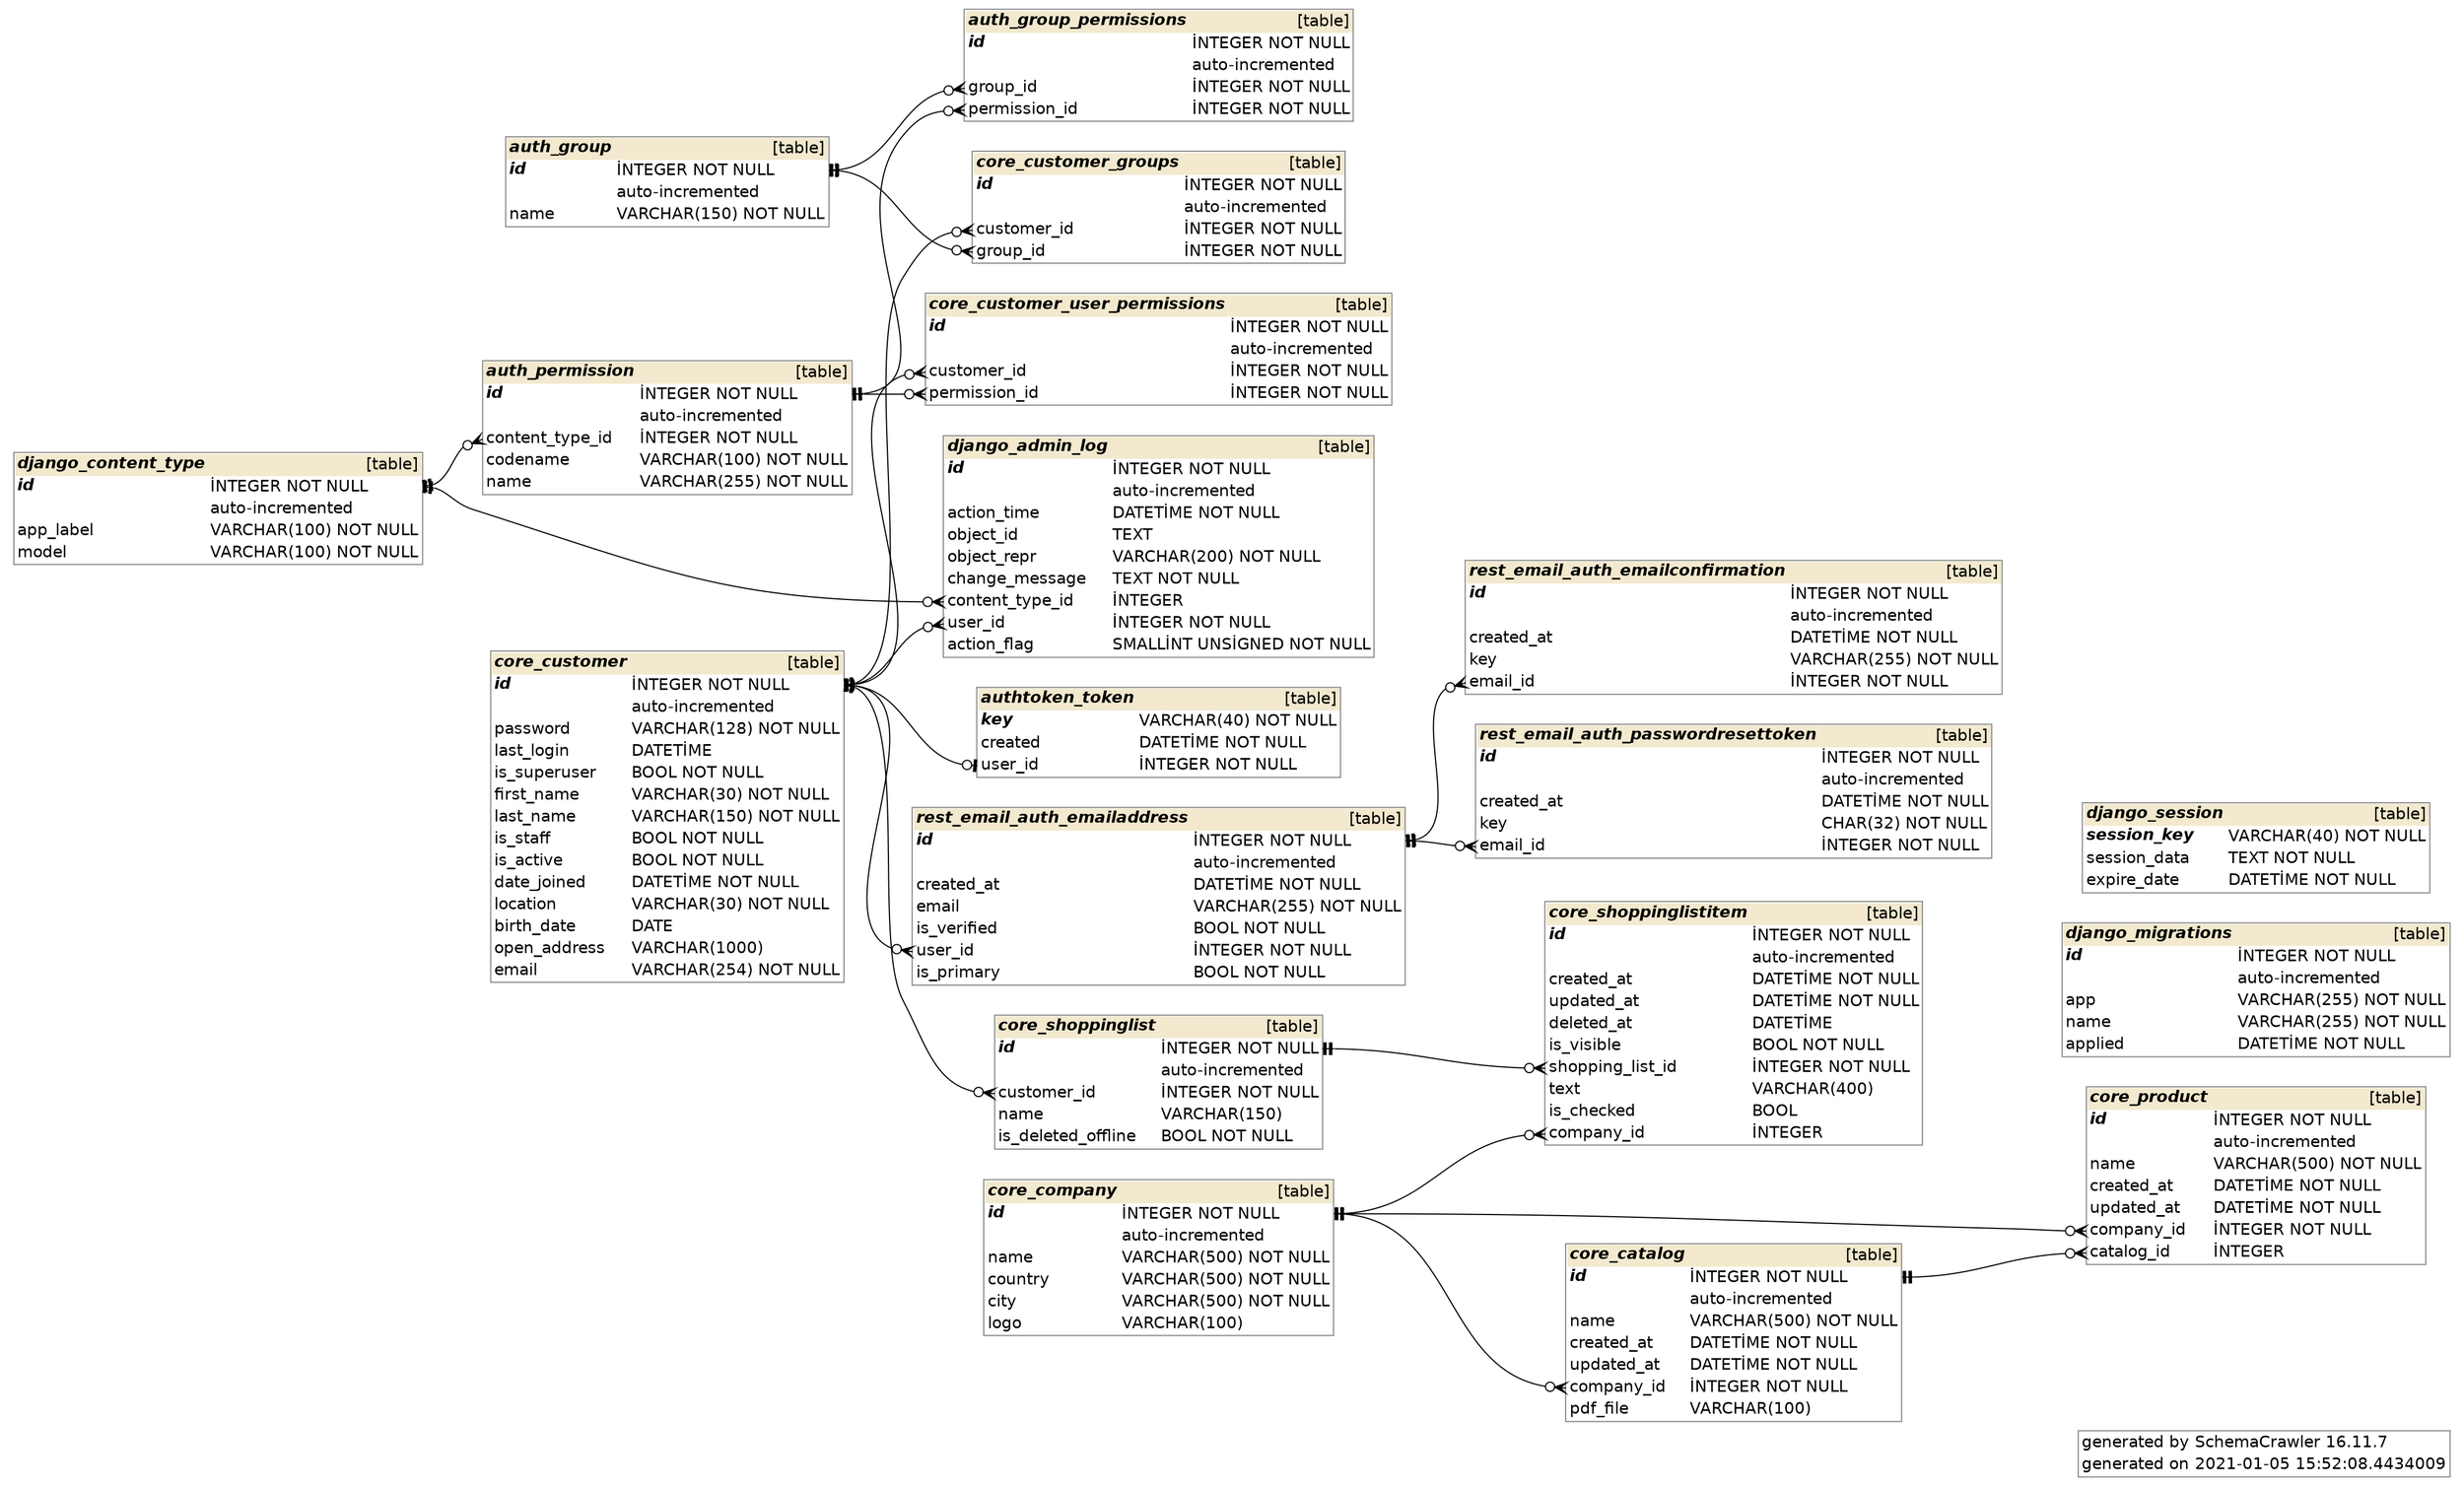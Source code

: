 digraph "SchemaCrawler_Diagram" {

  graph [
    fontname="Helvetica"
    labeljust="r"
    rankdir="RL"

  ];
  
  node [
    fontname="Helvetica"
    shape="none"

  ];
  
  edge [
    fontname="Helvetica"

  ];


  /* Title Block -=-=-=-=-=-=-=-=-=-=-=-=-=- */
  graph [ 
    label=<
      <table border="1" cellborder="0" cellspacing="0" color="#888888">
	<tr>
		<td align='right'>generated by</td>
		<td align='left'>SchemaCrawler 16.11.7</td>
	</tr>
	<tr>
		<td align='right'>generated on</td>
		<td align='left'>2021-01-05 15:52:08.4434009</td>
	</tr>
      </table>
    >
  ];

  /* auth_group -=-=-=-=-=-=-=-=-=-=-=-=-=- */
  "auth_group_8aa8cd87" [
    label=<
      <table border="1" cellborder="0" cellspacing="0" color="#888888">
	<tr>
		<td colspan='2' bgcolor='#F2E9CE' align='left'><b><i>auth_group</i></b></td>
		<td bgcolor='#F2E9CE' align='right'>[table]</td>
	</tr>
	<tr>
		<td port='id_ca70f074.start' align='left'><b><i>id</i></b></td>
		<td align='left'> </td>
		<td port='id_ca70f074.end' align='left'>İNTEGER NOT NULL</td>
	</tr>
	<tr>
		<td align='left'></td>
		<td align='left'> </td>
		<td align='left'>auto-incremented</td>
	</tr>
	<tr>
		<td port='name_caa45de4.start' align='left'>name</td>
		<td align='left'> </td>
		<td port='name_caa45de4.end' align='left'>VARCHAR(150) NOT NULL</td>
	</tr>
      </table>
    >
  ];

  "auth_group_permissions_bee3a44c":"group_id_3bbf5c0f.start":w -> "auth_group_8aa8cd87":"id_ca70f074.end":e [label=<> style="solid" dir="both" arrowhead="teetee" arrowtail="crowodot"];
  "core_customer_groups_1887bd14":"group_id_169e5c47.start":w -> "auth_group_8aa8cd87":"id_ca70f074.end":e [label=<> style="solid" dir="both" arrowhead="teetee" arrowtail="crowodot"];


  /* auth_group_permissions -=-=-=-=-=-=-=-=-=-=-=-=-=- */
  "auth_group_permissions_bee3a44c" [
    label=<
      <table border="1" cellborder="0" cellspacing="0" color="#888888">
	<tr>
		<td colspan='2' bgcolor='#F2E9CE' align='left'><b><i>auth_group_permissions</i></b></td>
		<td bgcolor='#F2E9CE' align='right'>[table]</td>
	</tr>
	<tr>
		<td port='id_1d90f24f.start' align='left'><b><i>id</i></b></td>
		<td align='left'> </td>
		<td port='id_1d90f24f.end' align='left'>İNTEGER NOT NULL</td>
	</tr>
	<tr>
		<td align='left'></td>
		<td align='left'> </td>
		<td align='left'>auto-incremented</td>
	</tr>
	<tr>
		<td port='group_id_3bbf5c0f.start' align='left'>group_id</td>
		<td align='left'> </td>
		<td port='group_id_3bbf5c0f.end' align='left'>İNTEGER NOT NULL</td>
	</tr>
	<tr>
		<td port='permission_id_c8388abf.start' align='left'>permission_id</td>
		<td align='left'> </td>
		<td port='permission_id_c8388abf.end' align='left'>İNTEGER NOT NULL</td>
	</tr>
      </table>
    >
  ];



  /* auth_permission -=-=-=-=-=-=-=-=-=-=-=-=-=- */
  "auth_permission_9c0f1925" [
    label=<
      <table border="1" cellborder="0" cellspacing="0" color="#888888">
	<tr>
		<td colspan='2' bgcolor='#F2E9CE' align='left'><b><i>auth_permission</i></b></td>
		<td bgcolor='#F2E9CE' align='right'>[table]</td>
	</tr>
	<tr>
		<td port='id_e5d41896.start' align='left'><b><i>id</i></b></td>
		<td align='left'> </td>
		<td port='id_e5d41896.end' align='left'>İNTEGER NOT NULL</td>
	</tr>
	<tr>
		<td align='left'></td>
		<td align='left'> </td>
		<td align='left'>auto-incremented</td>
	</tr>
	<tr>
		<td port='content_type_id_cc263df5.start' align='left'>content_type_id</td>
		<td align='left'> </td>
		<td port='content_type_id_cc263df5.end' align='left'>İNTEGER NOT NULL</td>
	</tr>
	<tr>
		<td port='codename_b2237573.start' align='left'>codename</td>
		<td align='left'> </td>
		<td port='codename_b2237573.end' align='left'>VARCHAR(100) NOT NULL</td>
	</tr>
	<tr>
		<td port='name_e6078606.start' align='left'>name</td>
		<td align='left'> </td>
		<td port='name_e6078606.end' align='left'>VARCHAR(255) NOT NULL</td>
	</tr>
      </table>
    >
  ];

  "auth_group_permissions_bee3a44c":"permission_id_c8388abf.start":w -> "auth_permission_9c0f1925":"id_e5d41896.end":e [label=<> style="solid" dir="both" arrowhead="teetee" arrowtail="crowodot"];
  "core_customer_user_permissions_e36d6410":"permission_id_34e6c37b.start":w -> "auth_permission_9c0f1925":"id_e5d41896.end":e [label=<> style="solid" dir="both" arrowhead="teetee" arrowtail="crowodot"];


  /* authtoken_token -=-=-=-=-=-=-=-=-=-=-=-=-=- */
  "authtoken_token_3595b5ea" [
    label=<
      <table border="1" cellborder="0" cellspacing="0" color="#888888">
	<tr>
		<td colspan='2' bgcolor='#F2E9CE' align='left'><b><i>authtoken_token</i></b></td>
		<td bgcolor='#F2E9CE' align='right'>[table]</td>
	</tr>
	<tr>
		<td port='key_7d22a5b5.start' align='left'><b><i>key</i></b></td>
		<td align='left'> </td>
		<td port='key_7d22a5b5.end' align='left'>VARCHAR(40) NOT NULL</td>
	</tr>
	<tr>
		<td port='created_ba6f863e.start' align='left'>created</td>
		<td align='left'> </td>
		<td port='created_ba6f863e.end' align='left'>DATETİME NOT NULL</td>
	</tr>
	<tr>
		<td port='user_id_745bf565.start' align='left'>user_id</td>
		<td align='left'> </td>
		<td port='user_id_745bf565.end' align='left'>İNTEGER NOT NULL</td>
	</tr>
      </table>
    >
  ];



  /* core_catalog -=-=-=-=-=-=-=-=-=-=-=-=-=- */
  "core_catalog_7e401bd8" [
    label=<
      <table border="1" cellborder="0" cellspacing="0" color="#888888">
	<tr>
		<td colspan='2' bgcolor='#F2E9CE' align='left'><b><i>core_catalog</i></b></td>
		<td bgcolor='#F2E9CE' align='right'>[table]</td>
	</tr>
	<tr>
		<td port='id_49c36c43.start' align='left'><b><i>id</i></b></td>
		<td align='left'> </td>
		<td port='id_49c36c43.end' align='left'>İNTEGER NOT NULL</td>
	</tr>
	<tr>
		<td align='left'></td>
		<td align='left'> </td>
		<td align='left'>auto-incremented</td>
	</tr>
	<tr>
		<td port='name_49f6d9b3.start' align='left'>name</td>
		<td align='left'> </td>
		<td port='name_49f6d9b3.end' align='left'>VARCHAR(500) NOT NULL</td>
	</tr>
	<tr>
		<td port='created_at_9b670812.start' align='left'>created_at</td>
		<td align='left'> </td>
		<td port='created_at_9b670812.end' align='left'>DATETİME NOT NULL</td>
	</tr>
	<tr>
		<td port='updated_at_3826f15f.start' align='left'>updated_at</td>
		<td align='left'> </td>
		<td port='updated_at_3826f15f.end' align='left'>DATETİME NOT NULL</td>
	</tr>
	<tr>
		<td port='company_id_173ce745.start' align='left'>company_id</td>
		<td align='left'> </td>
		<td port='company_id_173ce745.end' align='left'>İNTEGER NOT NULL</td>
	</tr>
	<tr>
		<td port='pdf_file_19af23d1.start' align='left'>pdf_file</td>
		<td align='left'> </td>
		<td port='pdf_file_19af23d1.end' align='left'>VARCHAR(100)</td>
	</tr>
      </table>
    >
  ];

  "core_product_4aae88ae":"catalog_id_8d53fc13.start":w -> "core_catalog_7e401bd8":"id_49c36c43.end":e [label=<> style="solid" dir="both" arrowhead="teetee" arrowtail="crowodot"];


  /* core_company -=-=-=-=-=-=-=-=-=-=-=-=-=- */
  "core_company_95c7f83c" [
    label=<
      <table border="1" cellborder="0" cellspacing="0" color="#888888">
	<tr>
		<td colspan='2' bgcolor='#F2E9CE' align='left'><b><i>core_company</i></b></td>
		<td bgcolor='#F2E9CE' align='right'>[table]</td>
	</tr>
	<tr>
		<td port='id_23371c5f.start' align='left'><b><i>id</i></b></td>
		<td align='left'> </td>
		<td port='id_23371c5f.end' align='left'>İNTEGER NOT NULL</td>
	</tr>
	<tr>
		<td align='left'></td>
		<td align='left'> </td>
		<td align='left'>auto-incremented</td>
	</tr>
	<tr>
		<td port='name_236a89cf.start' align='left'>name</td>
		<td align='left'> </td>
		<td port='name_236a89cf.end' align='left'>VARCHAR(500) NOT NULL</td>
	</tr>
	<tr>
		<td port='country_5c4e66da.start' align='left'>country</td>
		<td align='left'> </td>
		<td port='country_5c4e66da.end' align='left'>VARCHAR(500) NOT NULL</td>
	</tr>
	<tr>
		<td port='city_2365a8af.start' align='left'>city</td>
		<td align='left'> </td>
		<td port='city_2365a8af.end' align='left'>VARCHAR(500) NOT NULL</td>
	</tr>
	<tr>
		<td port='logo_2369d4ef.start' align='left'>logo</td>
		<td align='left'> </td>
		<td port='logo_2369d4ef.end' align='left'>VARCHAR(100)</td>
	</tr>
      </table>
    >
  ];

  "core_catalog_7e401bd8":"company_id_173ce745.start":w -> "core_company_95c7f83c":"id_23371c5f.end":e [label=<> style="solid" dir="both" arrowhead="teetee" arrowtail="crowodot"];
  "core_product_4aae88ae":"company_id_d89c152f.start":w -> "core_company_95c7f83c":"id_23371c5f.end":e [label=<> style="solid" dir="both" arrowhead="teetee" arrowtail="crowodot"];
  "core_shoppinglistitem_ddcd2f18":"company_id_a9523c05.start":w -> "core_company_95c7f83c":"id_23371c5f.end":e [label=<> style="solid" dir="both" arrowhead="teetee" arrowtail="crowodot"];


  /* core_customer -=-=-=-=-=-=-=-=-=-=-=-=-=- */
  "core_customer_6b0a98dd" [
    label=<
      <table border="1" cellborder="0" cellspacing="0" color="#888888">
	<tr>
		<td colspan='2' bgcolor='#F2E9CE' align='left'><b><i>core_customer</i></b></td>
		<td bgcolor='#F2E9CE' align='right'>[table]</td>
	</tr>
	<tr>
		<td port='id_f6488fde.start' align='left'><b><i>id</i></b></td>
		<td align='left'> </td>
		<td port='id_f6488fde.end' align='left'>İNTEGER NOT NULL</td>
	</tr>
	<tr>
		<td align='left'></td>
		<td align='left'> </td>
		<td align='left'>auto-incremented</td>
	</tr>
	<tr>
		<td port='password_3ed23d5e.start' align='left'>password</td>
		<td align='left'> </td>
		<td port='password_3ed23d5e.end' align='left'>VARCHAR(128) NOT NULL</td>
	</tr>
	<tr>
		<td port='last_login_7dee9f43.start' align='left'>last_login</td>
		<td align='left'> </td>
		<td port='last_login_7dee9f43.end' align='left'>DATETİME</td>
	</tr>
	<tr>
		<td port='is_superuser_945ac3b4.start' align='left'>is_superuser</td>
		<td align='left'> </td>
		<td port='is_superuser_945ac3b4.end' align='left'>BOOL NOT NULL</td>
	</tr>
	<tr>
		<td port='first_name_ecb0117d.start' align='left'>first_name</td>
		<td align='left'> </td>
		<td port='first_name_ecb0117d.end' align='left'>VARCHAR(30) NOT NULL</td>
	</tr>
	<tr>
		<td port='last_name_6e465157.start' align='left'>last_name</td>
		<td align='left'> </td>
		<td port='last_name_6e465157.end' align='left'>VARCHAR(150) NOT NULL</td>
	</tr>
	<tr>
		<td port='is_staff_fdb7ae4e.start' align='left'>is_staff</td>
		<td align='left'> </td>
		<td port='is_staff_fdb7ae4e.end' align='left'>BOOL NOT NULL</td>
	</tr>
	<tr>
		<td port='is_active_bd20ae7e.start' align='left'>is_active</td>
		<td align='left'> </td>
		<td port='is_active_bd20ae7e.end' align='left'>BOOL NOT NULL</td>
	</tr>
	<tr>
		<td port='date_joined_36ea77bd.start' align='left'>date_joined</td>
		<td align='left'> </td>
		<td port='date_joined_36ea77bd.end' align='left'>DATETİME NOT NULL</td>
	</tr>
	<tr>
		<td port='location_67982278.start' align='left'>location</td>
		<td align='left'> </td>
		<td port='location_67982278.end' align='left'>VARCHAR(30) NOT NULL</td>
	</tr>
	<tr>
		<td port='birth_date_3bf1d5f1.start' align='left'>birth_date</td>
		<td align='left'> </td>
		<td port='birth_date_3bf1d5f1.end' align='left'>DATE</td>
	</tr>
	<tr>
		<td port='open_address_cee601c2.start' align='left'>open_address</td>
		<td align='left'> </td>
		<td port='open_address_cee601c2.end' align='left'>VARCHAR(1000)</td>
	</tr>
	<tr>
		<td port='email_fc0ace5f.start' align='left'>email</td>
		<td align='left'> </td>
		<td port='email_fc0ace5f.end' align='left'>VARCHAR(254) NOT NULL</td>
	</tr>
      </table>
    >
  ];

  "authtoken_token_3595b5ea":"user_id_745bf565.start":w -> "core_customer_6b0a98dd":"id_f6488fde.end":e [label=<> style="solid" dir="both" arrowhead="teetee" arrowtail="teeodot"];
  "core_customer_groups_1887bd14":"customer_id_8ed06288.start":w -> "core_customer_6b0a98dd":"id_f6488fde.end":e [label=<> style="solid" dir="both" arrowhead="teetee" arrowtail="crowodot"];
  "core_customer_user_permissions_e36d6410":"customer_id_209f9b0c.start":w -> "core_customer_6b0a98dd":"id_f6488fde.end":e [label=<> style="solid" dir="both" arrowhead="teetee" arrowtail="crowodot"];
  "core_shoppinglist_44c97705":"customer_id_eac5e6b7.start":w -> "core_customer_6b0a98dd":"id_f6488fde.end":e [label=<> style="solid" dir="both" arrowhead="teetee" arrowtail="crowodot"];
  "django_admin_log_b361eacf":"user_id_b0165d20.start":w -> "core_customer_6b0a98dd":"id_f6488fde.end":e [label=<> style="solid" dir="both" arrowhead="teetee" arrowtail="crowodot"];
  "rest_email_auth_emailaddress_2423e520":"user_id_5793acef.start":w -> "core_customer_6b0a98dd":"id_f6488fde.end":e [label=<> style="solid" dir="both" arrowhead="teetee" arrowtail="crowodot"];


  /* core_customer_groups -=-=-=-=-=-=-=-=-=-=-=-=-=- */
  "core_customer_groups_1887bd14" [
    label=<
      <table border="1" cellborder="0" cellspacing="0" color="#888888">
	<tr>
		<td colspan='2' bgcolor='#F2E9CE' align='left'><b><i>core_customer_groups</i></b></td>
		<td bgcolor='#F2E9CE' align='right'>[table]</td>
	</tr>
	<tr>
		<td port='id_f86ff287.start' align='left'><b><i>id</i></b></td>
		<td align='left'> </td>
		<td port='id_f86ff287.end' align='left'>İNTEGER NOT NULL</td>
	</tr>
	<tr>
		<td align='left'></td>
		<td align='left'> </td>
		<td align='left'>auto-incremented</td>
	</tr>
	<tr>
		<td port='customer_id_8ed06288.start' align='left'>customer_id</td>
		<td align='left'> </td>
		<td port='customer_id_8ed06288.end' align='left'>İNTEGER NOT NULL</td>
	</tr>
	<tr>
		<td port='group_id_169e5c47.start' align='left'>group_id</td>
		<td align='left'> </td>
		<td port='group_id_169e5c47.end' align='left'>İNTEGER NOT NULL</td>
	</tr>
      </table>
    >
  ];



  /* core_customer_user_permissions -=-=-=-=-=-=-=-=-=-=-=-=-=- */
  "core_customer_user_permissions_e36d6410" [
    label=<
      <table border="1" cellborder="0" cellspacing="0" color="#888888">
	<tr>
		<td colspan='2' bgcolor='#F2E9CE' align='left'><b><i>core_customer_user_permissions</i></b></td>
		<td bgcolor='#F2E9CE' align='right'>[table]</td>
	</tr>
	<tr>
		<td port='id_8a3f2b0b.start' align='left'><b><i>id</i></b></td>
		<td align='left'> </td>
		<td port='id_8a3f2b0b.end' align='left'>İNTEGER NOT NULL</td>
	</tr>
	<tr>
		<td align='left'></td>
		<td align='left'> </td>
		<td align='left'>auto-incremented</td>
	</tr>
	<tr>
		<td port='customer_id_209f9b0c.start' align='left'>customer_id</td>
		<td align='left'> </td>
		<td port='customer_id_209f9b0c.end' align='left'>İNTEGER NOT NULL</td>
	</tr>
	<tr>
		<td port='permission_id_34e6c37b.start' align='left'>permission_id</td>
		<td align='left'> </td>
		<td port='permission_id_34e6c37b.end' align='left'>İNTEGER NOT NULL</td>
	</tr>
      </table>
    >
  ];



  /* core_product -=-=-=-=-=-=-=-=-=-=-=-=-=- */
  "core_product_4aae88ae" [
    label=<
      <table border="1" cellborder="0" cellspacing="0" color="#888888">
	<tr>
		<td colspan='2' bgcolor='#F2E9CE' align='left'><b><i>core_product</i></b></td>
		<td bgcolor='#F2E9CE' align='right'>[table]</td>
	</tr>
	<tr>
		<td port='id_b229a2d.start' align='left'><b><i>id</i></b></td>
		<td align='left'> </td>
		<td port='id_b229a2d.end' align='left'>İNTEGER NOT NULL</td>
	</tr>
	<tr>
		<td align='left'></td>
		<td align='left'> </td>
		<td align='left'>auto-incremented</td>
	</tr>
	<tr>
		<td port='name_b56079d.start' align='left'>name</td>
		<td align='left'> </td>
		<td port='name_b56079d.end' align='left'>VARCHAR(500) NOT NULL</td>
	</tr>
	<tr>
		<td port='created_at_5cc635fc.start' align='left'>created_at</td>
		<td align='left'> </td>
		<td port='created_at_5cc635fc.end' align='left'>DATETİME NOT NULL</td>
	</tr>
	<tr>
		<td port='updated_at_f9861f49.start' align='left'>updated_at</td>
		<td align='left'> </td>
		<td port='updated_at_f9861f49.end' align='left'>DATETİME NOT NULL</td>
	</tr>
	<tr>
		<td port='company_id_d89c152f.start' align='left'>company_id</td>
		<td align='left'> </td>
		<td port='company_id_d89c152f.end' align='left'>İNTEGER NOT NULL</td>
	</tr>
	<tr>
		<td port='catalog_id_8d53fc13.start' align='left'>catalog_id</td>
		<td align='left'> </td>
		<td port='catalog_id_8d53fc13.end' align='left'>İNTEGER</td>
	</tr>
      </table>
    >
  ];



  /* core_shoppinglist -=-=-=-=-=-=-=-=-=-=-=-=-=- */
  "core_shoppinglist_44c97705" [
    label=<
      <table border="1" cellborder="0" cellspacing="0" color="#888888">
	<tr>
		<td colspan='2' bgcolor='#F2E9CE' align='left'><b><i>core_shoppinglist</i></b></td>
		<td bgcolor='#F2E9CE' align='right'>[table]</td>
	</tr>
	<tr>
		<td port='id_546576b6.start' align='left'><b><i>id</i></b></td>
		<td align='left'> </td>
		<td port='id_546576b6.end' align='left'>İNTEGER NOT NULL</td>
	</tr>
	<tr>
		<td align='left'></td>
		<td align='left'> </td>
		<td align='left'>auto-incremented</td>
	</tr>
	<tr>
		<td port='customer_id_eac5e6b7.start' align='left'>customer_id</td>
		<td align='left'> </td>
		<td port='customer_id_eac5e6b7.end' align='left'>İNTEGER NOT NULL</td>
	</tr>
	<tr>
		<td port='name_5498e426.start' align='left'>name</td>
		<td align='left'> </td>
		<td port='name_5498e426.end' align='left'>VARCHAR(150)</td>
	</tr>
	<tr>
		<td port='is_deleted_offline_b7d5f443.start' align='left'>is_deleted_offline</td>
		<td align='left'> </td>
		<td port='is_deleted_offline_b7d5f443.end' align='left'>BOOL NOT NULL</td>
	</tr>
      </table>
    >
  ];

  "core_shoppinglistitem_ddcd2f18":"shopping_list_id_a004f86d.start":w -> "core_shoppinglist_44c97705":"id_546576b6.end":e [label=<> style="solid" dir="both" arrowhead="teetee" arrowtail="crowodot"];


  /* core_shoppinglistitem -=-=-=-=-=-=-=-=-=-=-=-=-=- */
  "core_shoppinglistitem_ddcd2f18" [
    label=<
      <table border="1" cellborder="0" cellspacing="0" color="#888888">
	<tr>
		<td colspan='2' bgcolor='#F2E9CE' align='left'><b><i>core_shoppinglistitem</i></b></td>
		<td bgcolor='#F2E9CE' align='right'>[table]</td>
	</tr>
	<tr>
		<td port='id_dbd8c103.start' align='left'><b><i>id</i></b></td>
		<td align='left'> </td>
		<td port='id_dbd8c103.end' align='left'>İNTEGER NOT NULL</td>
	</tr>
	<tr>
		<td align='left'></td>
		<td align='left'> </td>
		<td align='left'>auto-incremented</td>
	</tr>
	<tr>
		<td port='created_at_2d7c5cd2.start' align='left'>created_at</td>
		<td align='left'> </td>
		<td port='created_at_2d7c5cd2.end' align='left'>DATETİME NOT NULL</td>
	</tr>
	<tr>
		<td port='updated_at_ca3c461f.start' align='left'>updated_at</td>
		<td align='left'> </td>
		<td port='updated_at_ca3c461f.end' align='left'>DATETİME NOT NULL</td>
	</tr>
	<tr>
		<td port='deleted_at_450d5201.start' align='left'>deleted_at</td>
		<td align='left'> </td>
		<td port='deleted_at_450d5201.end' align='left'>DATETİME</td>
	</tr>
	<tr>
		<td port='is_visible_51178e45.start' align='left'>is_visible</td>
		<td align='left'> </td>
		<td port='is_visible_51178e45.end' align='left'>BOOL NOT NULL</td>
	</tr>
	<tr>
		<td port='shopping_list_id_a004f86d.start' align='left'>shopping_list_id</td>
		<td align='left'> </td>
		<td port='shopping_list_id_a004f86d.end' align='left'>İNTEGER NOT NULL</td>
	</tr>
	<tr>
		<td port='text_dc0ef915.start' align='left'>text</td>
		<td align='left'> </td>
		<td port='text_dc0ef915.end' align='left'>VARCHAR(400)</td>
	</tr>
	<tr>
		<td port='is_checked_61846d7a.start' align='left'>is_checked</td>
		<td align='left'> </td>
		<td port='is_checked_61846d7a.end' align='left'>BOOL</td>
	</tr>
	<tr>
		<td port='company_id_a9523c05.start' align='left'>company_id</td>
		<td align='left'> </td>
		<td port='company_id_a9523c05.end' align='left'>İNTEGER</td>
	</tr>
      </table>
    >
  ];



  /* django_admin_log -=-=-=-=-=-=-=-=-=-=-=-=-=- */
  "django_admin_log_b361eacf" [
    label=<
      <table border="1" cellborder="0" cellspacing="0" color="#888888">
	<tr>
		<td colspan='2' bgcolor='#F2E9CE' align='left'><b><i>django_admin_log</i></b></td>
		<td bgcolor='#F2E9CE' align='right'>[table]</td>
	</tr>
	<tr>
		<td port='id_b8db7c2c.start' align='left'><b><i>id</i></b></td>
		<td align='left'> </td>
		<td port='id_b8db7c2c.end' align='left'>İNTEGER NOT NULL</td>
	</tr>
	<tr>
		<td align='left'></td>
		<td align='left'> </td>
		<td align='left'>auto-incremented</td>
	</tr>
	<tr>
		<td port='action_time_17416e47.start' align='left'>action_time</td>
		<td align='left'> </td>
		<td port='action_time_17416e47.end' align='left'>DATETİME NOT NULL</td>
	</tr>
	<tr>
		<td port='object_id_6012012c.start' align='left'>object_id</td>
		<td align='left'> </td>
		<td port='object_id_6012012c.end' align='left'>TEXT</td>
	</tr>
	<tr>
		<td port='object_repr_6cba0f86.start' align='left'>object_repr</td>
		<td align='left'> </td>
		<td port='object_repr_6cba0f86.end' align='left'>VARCHAR(200) NOT NULL</td>
	</tr>
	<tr>
		<td port='change_message_69767989.start' align='left'>change_message</td>
		<td align='left'> </td>
		<td port='change_message_69767989.end' align='left'>TEXT NOT NULL</td>
	</tr>
	<tr>
		<td port='content_type_id_9f2da18b.start' align='left'>content_type_id</td>
		<td align='left'> </td>
		<td port='content_type_id_9f2da18b.end' align='left'>İNTEGER</td>
	</tr>
	<tr>
		<td port='user_id_b0165d20.start' align='left'>user_id</td>
		<td align='left'> </td>
		<td port='user_id_b0165d20.end' align='left'>İNTEGER NOT NULL</td>
	</tr>
	<tr>
		<td port='action_flag_173b1ae6.start' align='left'>action_flag</td>
		<td align='left'> </td>
		<td port='action_flag_173b1ae6.end' align='left'>SMALLİNT UNSİGNED NOT NULL</td>
	</tr>
      </table>
    >
  ];



  /* django_content_type -=-=-=-=-=-=-=-=-=-=-=-=-=- */
  "django_content_type_2a74603" [
    label=<
      <table border="1" cellborder="0" cellspacing="0" color="#888888">
	<tr>
		<td colspan='2' bgcolor='#F2E9CE' align='left'><b><i>django_content_type</i></b></td>
		<td bgcolor='#F2E9CE' align='right'>[table]</td>
	</tr>
	<tr>
		<td port='id_52418778.start' align='left'><b><i>id</i></b></td>
		<td align='left'> </td>
		<td port='id_52418778.end' align='left'>İNTEGER NOT NULL</td>
	</tr>
	<tr>
		<td align='left'></td>
		<td align='left'> </td>
		<td align='left'>auto-incremented</td>
	</tr>
	<tr>
		<td port='app_label_bfa8f9b3.start' align='left'>app_label</td>
		<td align='left'> </td>
		<td port='app_label_bfa8f9b3.end' align='left'>VARCHAR(100) NOT NULL</td>
	</tr>
	<tr>
		<td port='model_58757586.start' align='left'>model</td>
		<td align='left'> </td>
		<td port='model_58757586.end' align='left'>VARCHAR(100) NOT NULL</td>
	</tr>
      </table>
    >
  ];

  "auth_permission_9c0f1925":"content_type_id_cc263df5.start":w -> "django_content_type_2a74603":"id_52418778.end":e [label=<> style="solid" dir="both" arrowhead="teetee" arrowtail="crowodot"];
  "django_admin_log_b361eacf":"content_type_id_9f2da18b.start":w -> "django_content_type_2a74603":"id_52418778.end":e [label=<> style="solid" dir="both" arrowhead="teetee" arrowtail="crowodot"];


  /* django_migrations -=-=-=-=-=-=-=-=-=-=-=-=-=- */
  "django_migrations_695dde28" [
    label=<
      <table border="1" cellborder="0" cellspacing="0" color="#888888">
	<tr>
		<td colspan='2' bgcolor='#F2E9CE' align='left'><b><i>django_migrations</i></b></td>
		<td bgcolor='#F2E9CE' align='right'>[table]</td>
	</tr>
	<tr>
		<td port='id_c25df3f3.start' align='left'><b><i>id</i></b></td>
		<td align='left'> </td>
		<td port='id_c25df3f3.end' align='left'>İNTEGER NOT NULL</td>
	</tr>
	<tr>
		<td align='left'></td>
		<td align='left'> </td>
		<td align='left'>auto-incremented</td>
	</tr>
	<tr>
		<td port='app_c25f60f9.start' align='left'>app</td>
		<td align='left'> </td>
		<td port='app_c25f60f9.end' align='left'>VARCHAR(255) NOT NULL</td>
	</tr>
	<tr>
		<td port='name_c2916163.start' align='left'>name</td>
		<td align='left'> </td>
		<td port='name_c2916163.end' align='left'>VARCHAR(255) NOT NULL</td>
	</tr>
	<tr>
		<td port='applied_93161755.start' align='left'>applied</td>
		<td align='left'> </td>
		<td port='applied_93161755.end' align='left'>DATETİME NOT NULL</td>
	</tr>
      </table>
    >
  ];



  /* django_session -=-=-=-=-=-=-=-=-=-=-=-=-=- */
  "django_session_77912e11" [
    label=<
      <table border="1" cellborder="0" cellspacing="0" color="#888888">
	<tr>
		<td colspan='2' bgcolor='#F2E9CE' align='left'><b><i>django_session</i></b></td>
		<td bgcolor='#F2E9CE' align='right'>[table]</td>
	</tr>
	<tr>
		<td port='session_key_7942a945.start' align='left'><b><i>session_key</i></b></td>
		<td align='left'> </td>
		<td port='session_key_7942a945.end' align='left'>VARCHAR(40) NOT NULL</td>
	</tr>
	<tr>
		<td port='session_data_51a5e7c2.start' align='left'>session_data</td>
		<td align='left'> </td>
		<td port='session_data_51a5e7c2.end' align='left'>TEXT NOT NULL</td>
	</tr>
	<tr>
		<td port='expire_date_74d19add.start' align='left'>expire_date</td>
		<td align='left'> </td>
		<td port='expire_date_74d19add.end' align='left'>DATETİME NOT NULL</td>
	</tr>
      </table>
    >
  ];



  /* rest_email_auth_emailaddress -=-=-=-=-=-=-=-=-=-=-=-=-=- */
  "rest_email_auth_emailaddress_2423e520" [
    label=<
      <table border="1" cellborder="0" cellspacing="0" color="#888888">
	<tr>
		<td colspan='2' bgcolor='#F2E9CE' align='left'><b><i>rest_email_auth_emailaddress</i></b></td>
		<td bgcolor='#F2E9CE' align='right'>[table]</td>
	</tr>
	<tr>
		<td port='id_6058cbfb.start' align='left'><b><i>id</i></b></td>
		<td align='left'> </td>
		<td port='id_6058cbfb.end' align='left'>İNTEGER NOT NULL</td>
	</tr>
	<tr>
		<td align='left'></td>
		<td align='left'> </td>
		<td align='left'>auto-incremented</td>
	</tr>
	<tr>
		<td port='created_at_b1fc67ca.start' align='left'>created_at</td>
		<td align='left'> </td>
		<td port='created_at_b1fc67ca.end' align='left'>DATETİME NOT NULL</td>
	</tr>
	<tr>
		<td port='email_661b0a7c.start' align='left'>email</td>
		<td align='left'> </td>
		<td port='email_661b0a7c.end' align='left'>VARCHAR(255) NOT NULL</td>
	</tr>
	<tr>
		<td port='is_verified_bda9311d.start' align='left'>is_verified</td>
		<td align='left'> </td>
		<td port='is_verified_bda9311d.end' align='left'>BOOL NOT NULL</td>
	</tr>
	<tr>
		<td port='user_id_5793acef.start' align='left'>user_id</td>
		<td align='left'> </td>
		<td port='user_id_5793acef.end' align='left'>İNTEGER NOT NULL</td>
	</tr>
	<tr>
		<td port='is_primary_a702b6cd.start' align='left'>is_primary</td>
		<td align='left'> </td>
		<td port='is_primary_a702b6cd.end' align='left'>BOOL NOT NULL</td>
	</tr>
      </table>
    >
  ];

  "rest_email_auth_emailconfirmation_d4a923e7":"email_id_edd98997.start":w -> "rest_email_auth_emailaddress_2423e520":"id_6058cbfb.end":e [label=<> style="solid" dir="both" arrowhead="teetee" arrowtail="crowodot"];
  "rest_email_auth_passwordresettoken_f5df546d":"email_id_f36969d1.start":w -> "rest_email_auth_emailaddress_2423e520":"id_6058cbfb.end":e [label=<> style="solid" dir="both" arrowhead="teetee" arrowtail="crowodot"];


  /* rest_email_auth_emailconfirmation -=-=-=-=-=-=-=-=-=-=-=-=-=- */
  "rest_email_auth_emailconfirmation_d4a923e7" [
    label=<
      <table border="1" cellborder="0" cellspacing="0" color="#888888">
	<tr>
		<td colspan='2' bgcolor='#F2E9CE' align='left'><b><i>rest_email_auth_emailconfirmation</i></b></td>
		<td bgcolor='#F2E9CE' align='right'>[table]</td>
	</tr>
	<tr>
		<td port='id_c07b6614.start' align='left'><b><i>id</i></b></td>
		<td align='left'> </td>
		<td port='id_c07b6614.end' align='left'>İNTEGER NOT NULL</td>
	</tr>
	<tr>
		<td align='left'></td>
		<td align='left'> </td>
		<td align='left'>auto-incremented</td>
	</tr>
	<tr>
		<td port='created_at_121f01e3.start' align='left'>created_at</td>
		<td align='left'> </td>
		<td port='created_at_121f01e3.end' align='left'>DATETİME NOT NULL</td>
	</tr>
	<tr>
		<td port='key_c07cf758.start' align='left'>key</td>
		<td align='left'> </td>
		<td port='key_c07cf758.end' align='left'>VARCHAR(255) NOT NULL</td>
	</tr>
	<tr>
		<td port='email_id_edd98997.start' align='left'>email_id</td>
		<td align='left'> </td>
		<td port='email_id_edd98997.end' align='left'>İNTEGER NOT NULL</td>
	</tr>
      </table>
    >
  ];



  /* rest_email_auth_passwordresettoken -=-=-=-=-=-=-=-=-=-=-=-=-=- */
  "rest_email_auth_passwordresettoken_f5df546d" [
    label=<
      <table border="1" cellborder="0" cellspacing="0" color="#888888">
	<tr>
		<td colspan='2' bgcolor='#F2E9CE' align='left'><b><i>rest_email_auth_passwordresettoken</i></b></td>
		<td bgcolor='#F2E9CE' align='right'>[table]</td>
	</tr>
	<tr>
		<td port='id_c60b464e.start' align='left'><b><i>id</i></b></td>
		<td align='left'> </td>
		<td port='id_c60b464e.end' align='left'>İNTEGER NOT NULL</td>
	</tr>
	<tr>
		<td align='left'></td>
		<td align='left'> </td>
		<td align='left'>auto-incremented</td>
	</tr>
	<tr>
		<td port='created_at_17aee21d.start' align='left'>created_at</td>
		<td align='left'> </td>
		<td port='created_at_17aee21d.end' align='left'>DATETİME NOT NULL</td>
	</tr>
	<tr>
		<td port='key_c60cd792.start' align='left'>key</td>
		<td align='left'> </td>
		<td port='key_c60cd792.end' align='left'>CHAR(32) NOT NULL</td>
	</tr>
	<tr>
		<td port='email_id_f36969d1.start' align='left'>email_id</td>
		<td align='left'> </td>
		<td port='email_id_f36969d1.end' align='left'>İNTEGER NOT NULL</td>
	</tr>
      </table>
    >
  ];



}
